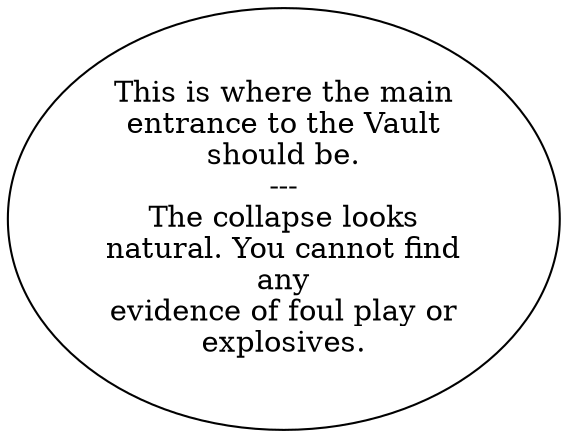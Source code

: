 digraph BVENT {
  "start" [style=filled       fillcolor="#FFFFFF"       color="#000000"]
  "start" [label="This is where the main\nentrance to the Vault\nshould be.\n---\nThe collapse looks\nnatural. You cannot find\nany\nevidence of foul play or\nexplosives."]
}